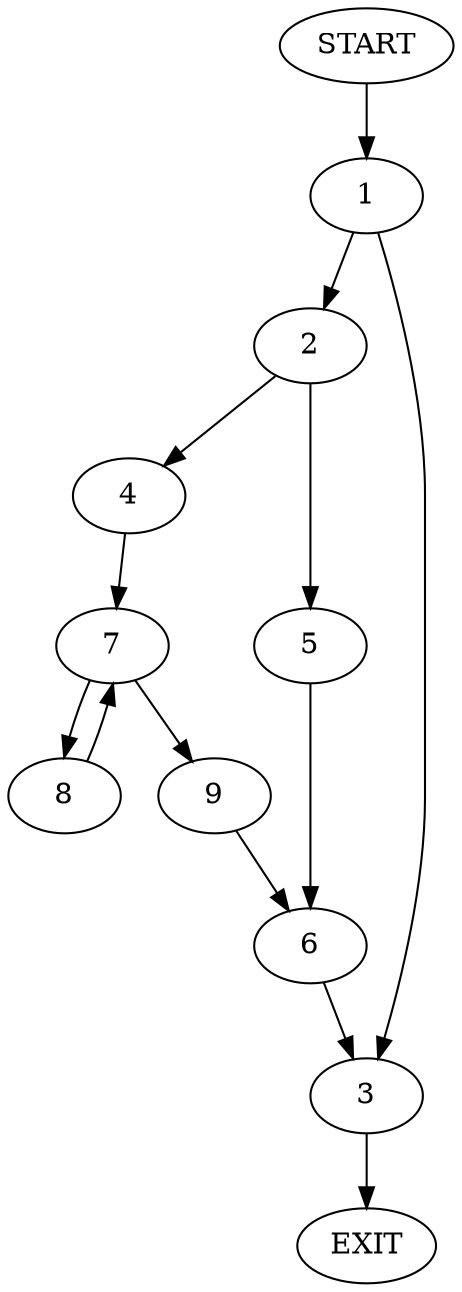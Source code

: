 digraph {
0 [label="START"]
10 [label="EXIT"]
0 -> 1
1 -> 2
1 -> 3
2 -> 4
2 -> 5
3 -> 10
5 -> 6
4 -> 7
6 -> 3
7 -> 8
7 -> 9
9 -> 6
8 -> 7
}
